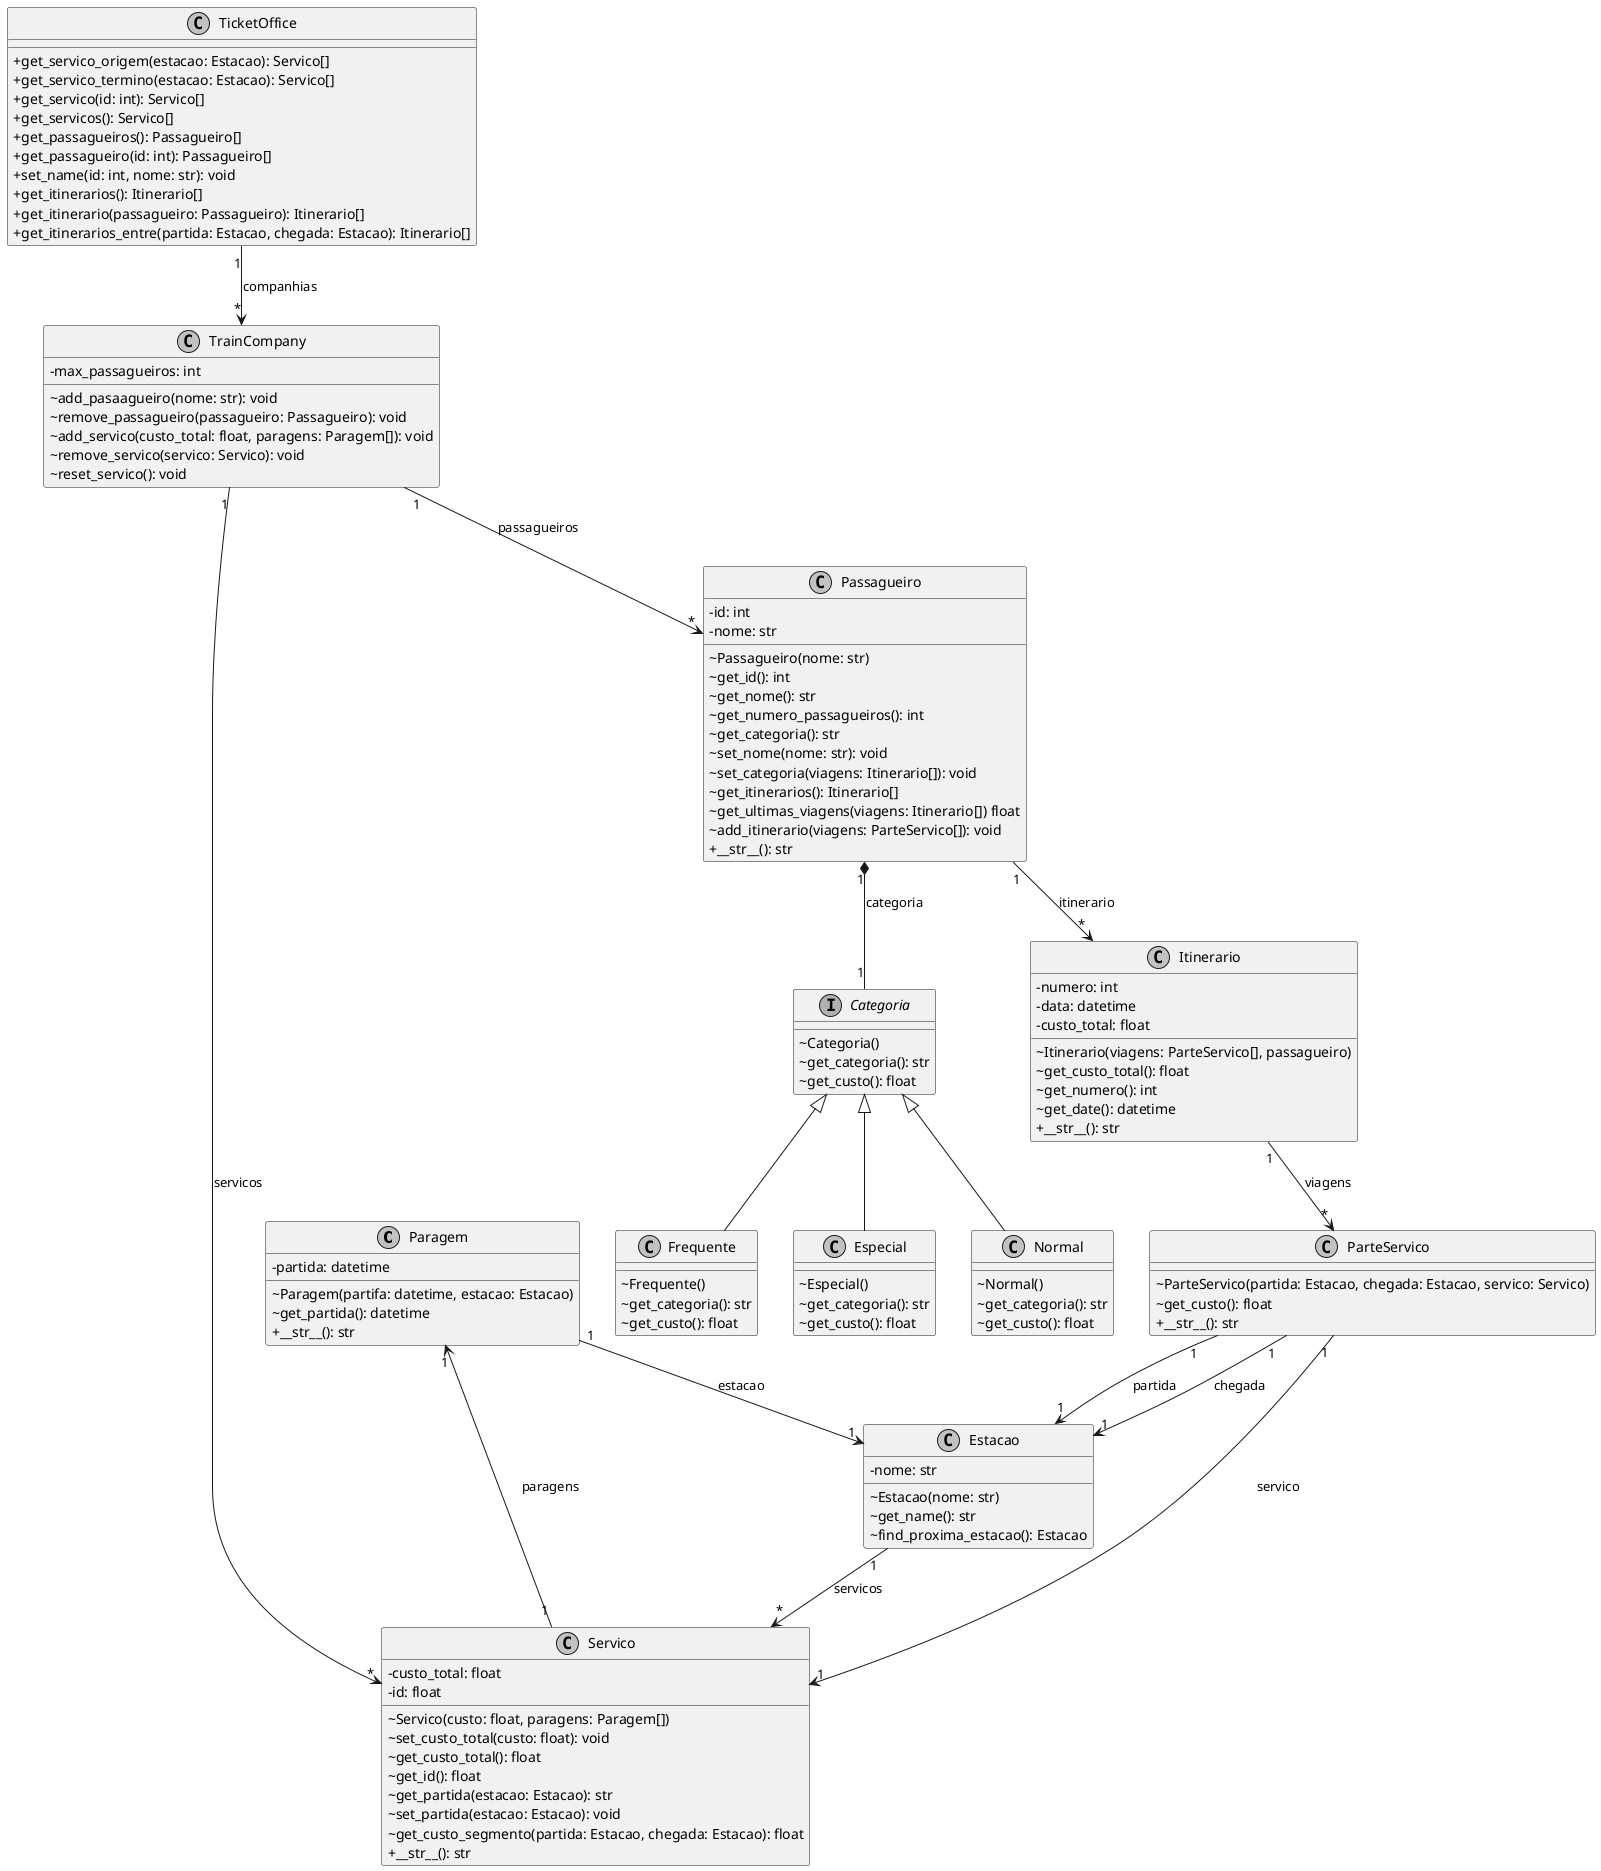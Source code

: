 @startuml
skinparam classAttributeIconSize 0
skinparam monochrome true

class Paragem {
- partida: datetime
~ Paragem(partifa: datetime, estacao: Estacao)
~ get_partida(): datetime
+ __str__(): str 
}

class Estacao {
- nome: str
~ Estacao(nome: str)
~ get_name(): str
~ find_proxima_estacao(): Estacao
}

class ParteServico {
~ ParteServico(partida: Estacao, chegada: Estacao, servico: Servico)
~ get_custo(): float
+ __str__(): str
}

class Itinerario {
- numero: int
- data: datetime
- custo_total: float
~ Itinerario(viagens: ParteServico[], passagueiro)
~ get_custo_total(): float
~ get_numero(): int
~ get_date(): datetime
+ __str__(): str
}

class Servico {
- custo_total: float
- id: float
~ Servico(custo: float, paragens: Paragem[])
~ set_custo_total(custo: float): void
~ get_custo_total(): float
~ get_id(): float
~ get_partida(estacao: Estacao): str
~ set_partida(estacao: Estacao): void
~ get_custo_segmento(partida: Estacao, chegada: Estacao): float
+ __str__(): str
}

class Passagueiro {
- id: int
- nome: str
~ Passagueiro(nome: str)
~ get_id(): int
~ get_nome(): str
~ get_numero_passagueiros(): int
~ get_categoria(): str
~ set_nome(nome: str): void
~ set_categoria(viagens: Itinerario[]): void
~ get_itinerarios(): Itinerario[]
~ get_ultimas_viagens(viagens: Itinerario[]) float
~ add_itinerario(viagens: ParteServico[]): void
+ __str__(): str
}

interface Categoria {
~ Categoria()
~ get_categoria(): str
~ get_custo(): float
}

class Normal {
~ Normal()
~ get_categoria(): str
~ get_custo(): float
}

class Frequente {
~ Frequente()
~ get_categoria(): str
~ get_custo(): float
}

class Especial {
~ Especial()
~ get_categoria(): str
~ get_custo(): float
}

class TrainCompany {
- max_passagueiros: int
~ add_pasaagueiro(nome: str): void
~ remove_passagueiro(passagueiro: Passagueiro): void
~ add_servico(custo_total: float, paragens: Paragem[]): void
~ remove_servico(servico: Servico): void
~ reset_servico(): void
}

class TicketOffice {
+ get_servico_origem(estacao: Estacao): Servico[]
+ get_servico_termino(estacao: Estacao): Servico[]
+ get_servico(id: int): Servico[]
+ get_servicos(): Servico[]
+ get_passagueiros(): Passagueiro[]
+ get_passagueiro(id: int): Passagueiro[]
+ set_name(id: int, nome: str): void
+ get_itinerarios(): Itinerario[]
+ get_itinerario(passagueiro: Passagueiro): Itinerario[]
+ get_itinerarios_entre(partida: Estacao, chegada: Estacao): Itinerario[]
}

Paragem "1" --> "1" Estacao : estacao
ParteServico "1" --> "1" Estacao : partida
ParteServico "1" --> "1" Estacao : chegada
Estacao "1" --> "*" Servico : servicos
Servico "1" --> "1" Paragem : paragens
ParteServico "1" --> "1" Servico : servico
Itinerario "1" --> "*" ParteServico : viagens
Passagueiro "1" --> "*" Itinerario : itinerario
Passagueiro "1" *-- "1" Categoria : categoria
TrainCompany "1" --> "*" Servico : servicos
TrainCompany "1" --> "*" Passagueiro : passagueiros
TicketOffice "1" --> "*" TrainCompany : companhias
Categoria <|-- Normal
Categoria <|-- Frequente
Categoria <|-- Especial

@enduml
